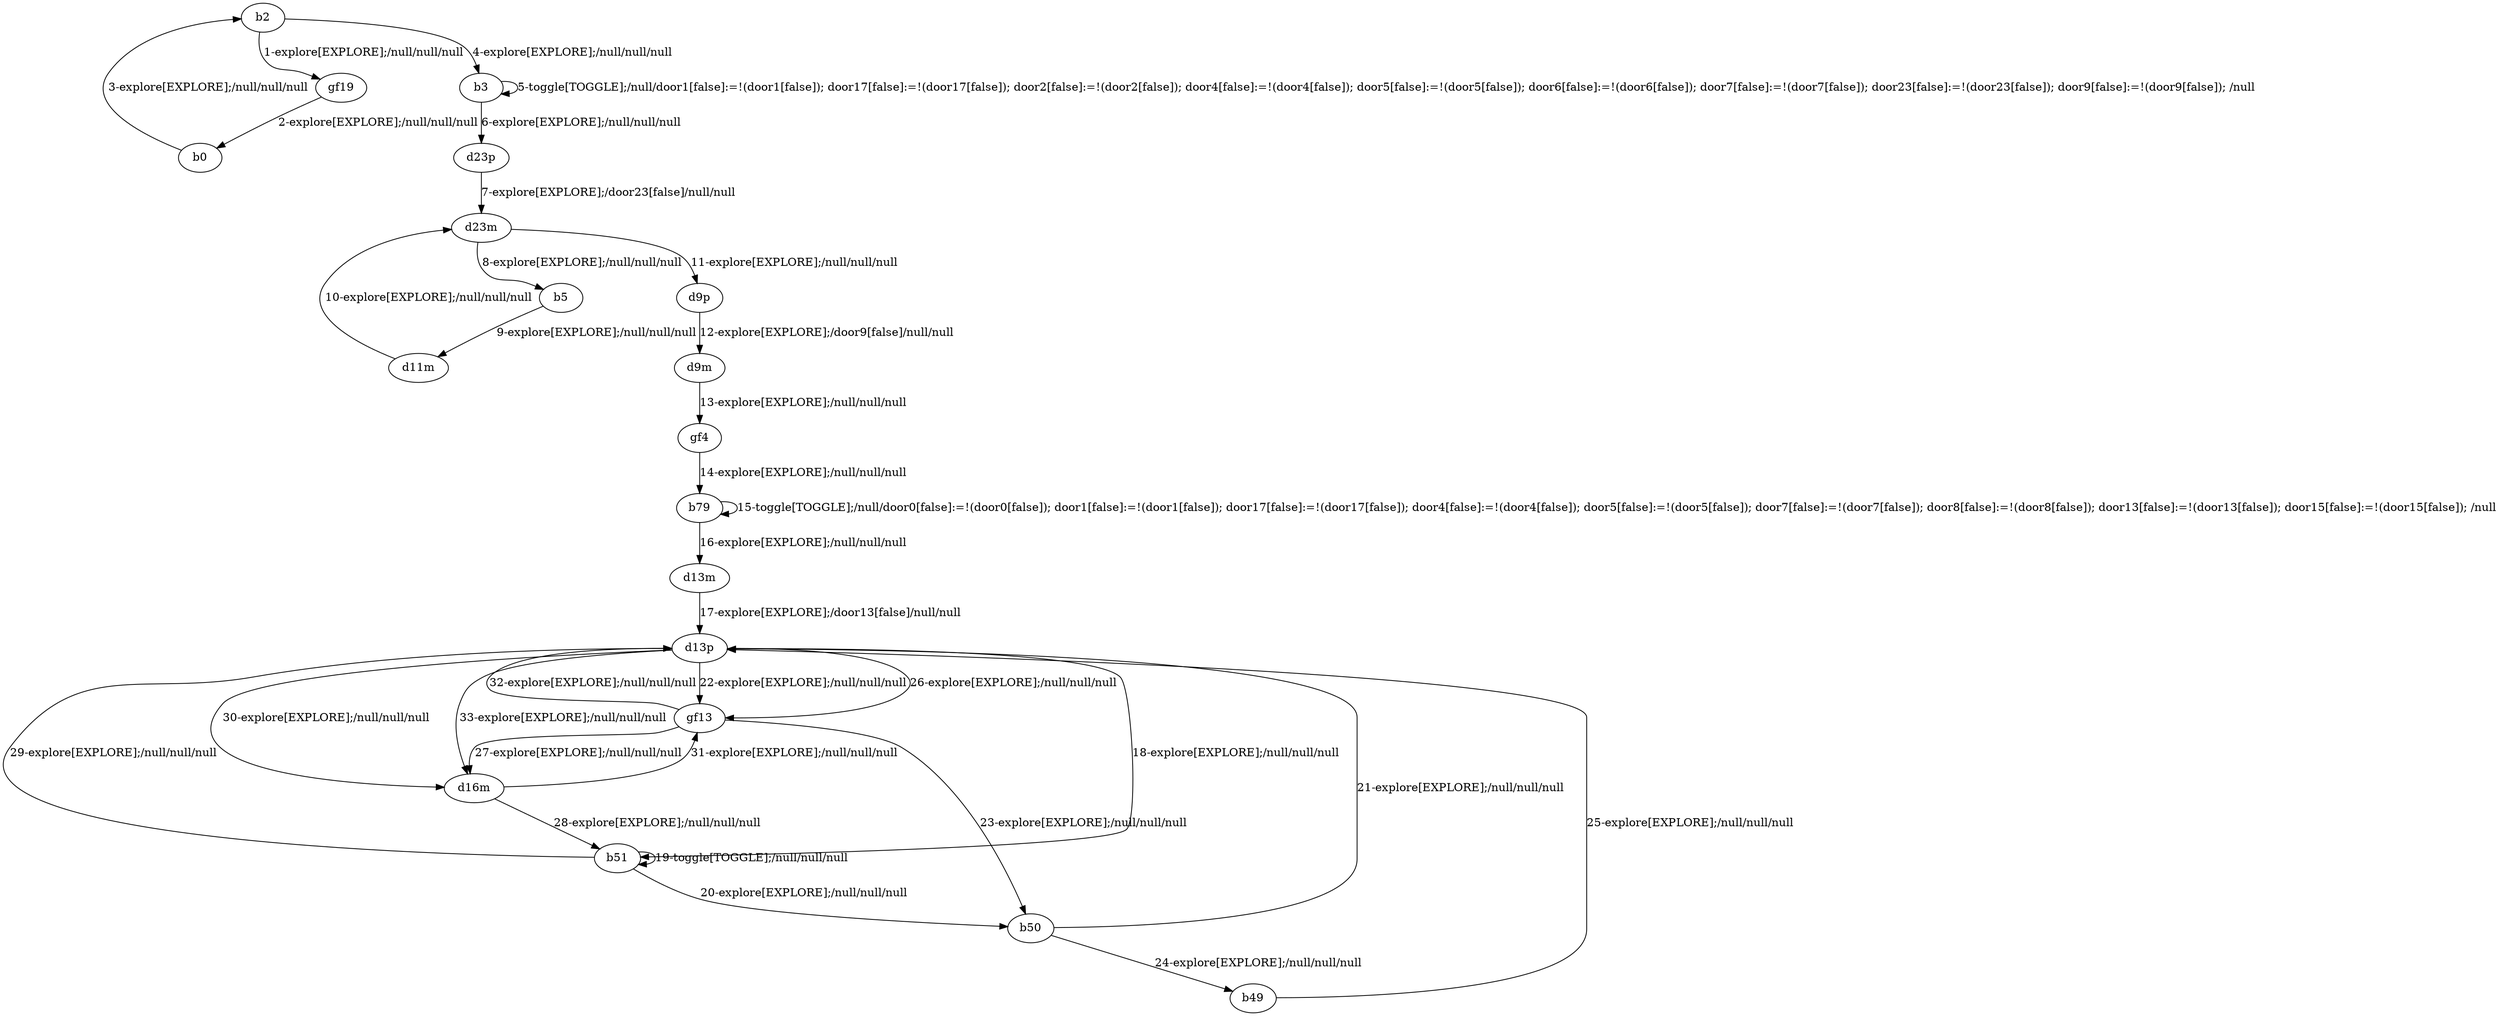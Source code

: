 # Total number of goals covered by this test: 2
# b51 --> b50
# b50 --> b49

digraph g {
"b2" -> "gf19" [label = "1-explore[EXPLORE];/null/null/null"];
"gf19" -> "b0" [label = "2-explore[EXPLORE];/null/null/null"];
"b0" -> "b2" [label = "3-explore[EXPLORE];/null/null/null"];
"b2" -> "b3" [label = "4-explore[EXPLORE];/null/null/null"];
"b3" -> "b3" [label = "5-toggle[TOGGLE];/null/door1[false]:=!(door1[false]); door17[false]:=!(door17[false]); door2[false]:=!(door2[false]); door4[false]:=!(door4[false]); door5[false]:=!(door5[false]); door6[false]:=!(door6[false]); door7[false]:=!(door7[false]); door23[false]:=!(door23[false]); door9[false]:=!(door9[false]); /null"];
"b3" -> "d23p" [label = "6-explore[EXPLORE];/null/null/null"];
"d23p" -> "d23m" [label = "7-explore[EXPLORE];/door23[false]/null/null"];
"d23m" -> "b5" [label = "8-explore[EXPLORE];/null/null/null"];
"b5" -> "d11m" [label = "9-explore[EXPLORE];/null/null/null"];
"d11m" -> "d23m" [label = "10-explore[EXPLORE];/null/null/null"];
"d23m" -> "d9p" [label = "11-explore[EXPLORE];/null/null/null"];
"d9p" -> "d9m" [label = "12-explore[EXPLORE];/door9[false]/null/null"];
"d9m" -> "gf4" [label = "13-explore[EXPLORE];/null/null/null"];
"gf4" -> "b79" [label = "14-explore[EXPLORE];/null/null/null"];
"b79" -> "b79" [label = "15-toggle[TOGGLE];/null/door0[false]:=!(door0[false]); door1[false]:=!(door1[false]); door17[false]:=!(door17[false]); door4[false]:=!(door4[false]); door5[false]:=!(door5[false]); door7[false]:=!(door7[false]); door8[false]:=!(door8[false]); door13[false]:=!(door13[false]); door15[false]:=!(door15[false]); /null"];
"b79" -> "d13m" [label = "16-explore[EXPLORE];/null/null/null"];
"d13m" -> "d13p" [label = "17-explore[EXPLORE];/door13[false]/null/null"];
"d13p" -> "b51" [label = "18-explore[EXPLORE];/null/null/null"];
"b51" -> "b51" [label = "19-toggle[TOGGLE];/null/null/null"];
"b51" -> "b50" [label = "20-explore[EXPLORE];/null/null/null"];
"b50" -> "d13p" [label = "21-explore[EXPLORE];/null/null/null"];
"d13p" -> "gf13" [label = "22-explore[EXPLORE];/null/null/null"];
"gf13" -> "b50" [label = "23-explore[EXPLORE];/null/null/null"];
"b50" -> "b49" [label = "24-explore[EXPLORE];/null/null/null"];
"b49" -> "d13p" [label = "25-explore[EXPLORE];/null/null/null"];
"d13p" -> "gf13" [label = "26-explore[EXPLORE];/null/null/null"];
"gf13" -> "d16m" [label = "27-explore[EXPLORE];/null/null/null"];
"d16m" -> "b51" [label = "28-explore[EXPLORE];/null/null/null"];
"b51" -> "d13p" [label = "29-explore[EXPLORE];/null/null/null"];
"d13p" -> "d16m" [label = "30-explore[EXPLORE];/null/null/null"];
"d16m" -> "gf13" [label = "31-explore[EXPLORE];/null/null/null"];
"gf13" -> "d13p" [label = "32-explore[EXPLORE];/null/null/null"];
"d13p" -> "d16m" [label = "33-explore[EXPLORE];/null/null/null"];
}